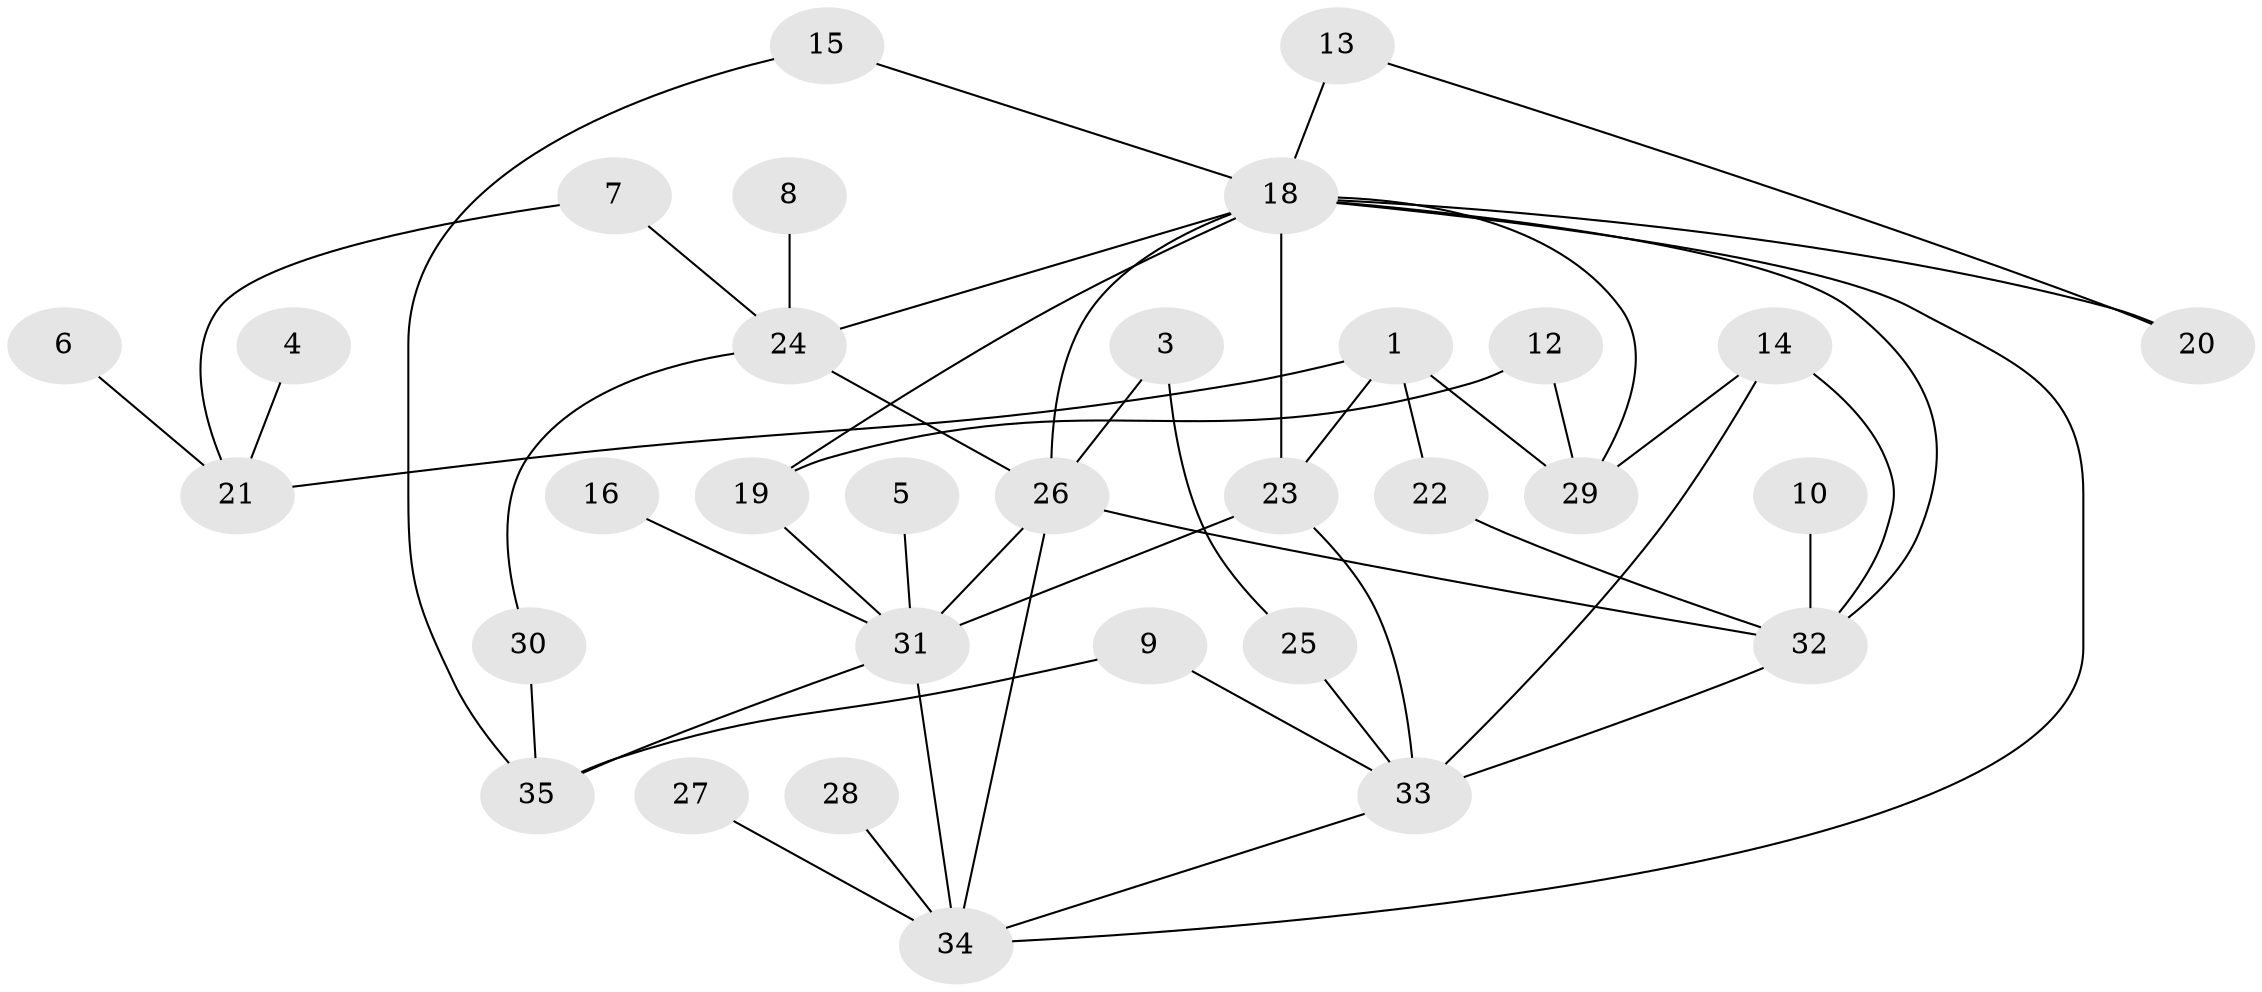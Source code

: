 // original degree distribution, {4: 0.11594202898550725, 5: 0.08695652173913043, 2: 0.3333333333333333, 1: 0.2318840579710145, 0: 0.028985507246376812, 3: 0.14492753623188406, 8: 0.014492753623188406, 6: 0.043478260869565216}
// Generated by graph-tools (version 1.1) at 2025/49/03/09/25 03:49:14]
// undirected, 32 vertices, 50 edges
graph export_dot {
graph [start="1"]
  node [color=gray90,style=filled];
  1;
  3;
  4;
  5;
  6;
  7;
  8;
  9;
  10;
  12;
  13;
  14;
  15;
  16;
  18;
  19;
  20;
  21;
  22;
  23;
  24;
  25;
  26;
  27;
  28;
  29;
  30;
  31;
  32;
  33;
  34;
  35;
  1 -- 21 [weight=1.0];
  1 -- 22 [weight=1.0];
  1 -- 23 [weight=1.0];
  1 -- 29 [weight=1.0];
  3 -- 25 [weight=1.0];
  3 -- 26 [weight=1.0];
  4 -- 21 [weight=1.0];
  5 -- 31 [weight=1.0];
  6 -- 21 [weight=1.0];
  7 -- 21 [weight=1.0];
  7 -- 24 [weight=1.0];
  8 -- 24 [weight=1.0];
  9 -- 33 [weight=1.0];
  9 -- 35 [weight=1.0];
  10 -- 32 [weight=1.0];
  12 -- 19 [weight=1.0];
  12 -- 29 [weight=1.0];
  13 -- 18 [weight=1.0];
  13 -- 20 [weight=1.0];
  14 -- 29 [weight=1.0];
  14 -- 32 [weight=1.0];
  14 -- 33 [weight=2.0];
  15 -- 18 [weight=1.0];
  15 -- 35 [weight=1.0];
  16 -- 31 [weight=1.0];
  18 -- 19 [weight=1.0];
  18 -- 20 [weight=1.0];
  18 -- 23 [weight=1.0];
  18 -- 24 [weight=1.0];
  18 -- 26 [weight=2.0];
  18 -- 29 [weight=1.0];
  18 -- 32 [weight=1.0];
  18 -- 34 [weight=1.0];
  19 -- 31 [weight=1.0];
  22 -- 32 [weight=1.0];
  23 -- 31 [weight=1.0];
  23 -- 33 [weight=1.0];
  24 -- 26 [weight=1.0];
  24 -- 30 [weight=1.0];
  25 -- 33 [weight=1.0];
  26 -- 31 [weight=1.0];
  26 -- 32 [weight=1.0];
  26 -- 34 [weight=1.0];
  27 -- 34 [weight=1.0];
  28 -- 34 [weight=1.0];
  30 -- 35 [weight=1.0];
  31 -- 34 [weight=2.0];
  31 -- 35 [weight=1.0];
  32 -- 33 [weight=1.0];
  33 -- 34 [weight=1.0];
}
